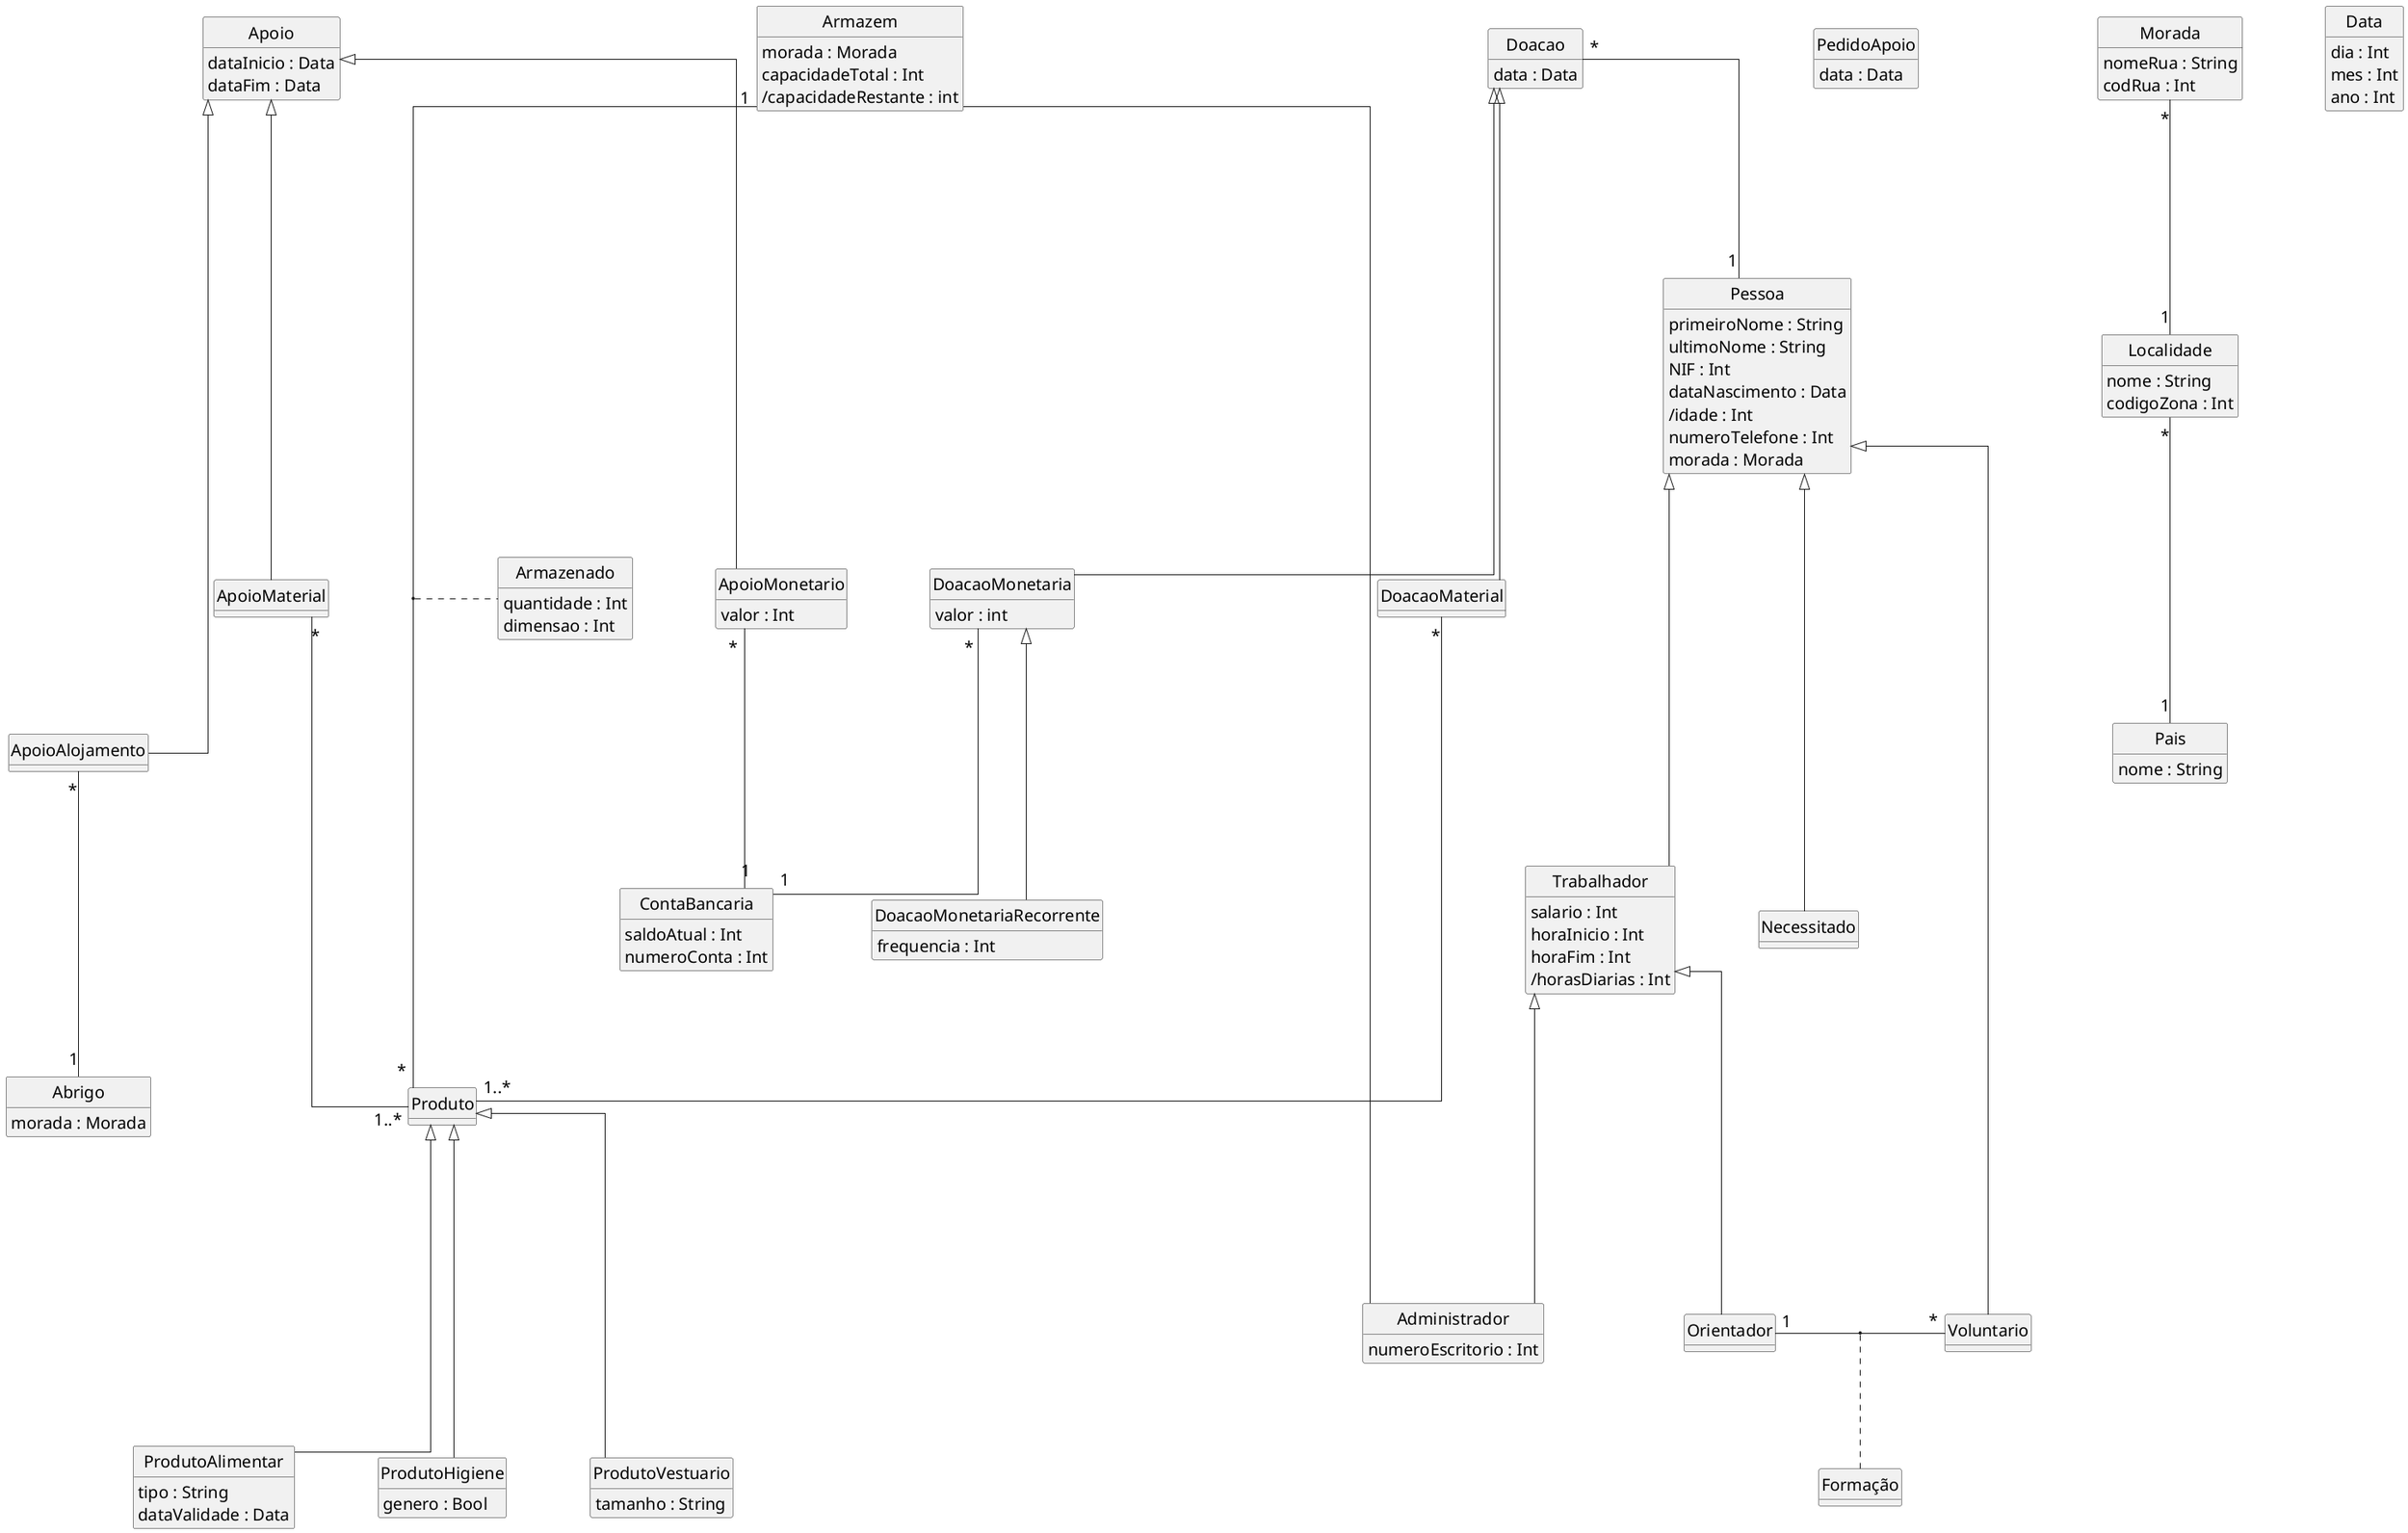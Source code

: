 @startuml
skinparam linetype ortho
skinparam monochrome true
hide circle
skinparam Shadowing False
skinparam nodesep 100
skinparam ranksep 100
skinparam DefaultFontSize 20
hide empty methods

class Pessoa {
    primeiroNome : String
    ultimoNome : String
    NIF : Int
    dataNascimento : Data
    /idade : Int
    numeroTelefone : Int
    morada : Morada
}

class Trabalhador {
    salario : Int
    horaInicio : Int
    horaFim : Int
    /horasDiarias : Int
}

class Administrador {
    numeroEscritorio : Int
}

class Orientador {}

class Necessitado {}

class Apoio {
    dataInicio : Data
    dataFim : Data
}

class ApoioMonetario {
    valor : Int
}

class ApoioMaterial {}

class ApoioAlojamento {}

class Doacao {
    data : Data
}

class DoacaoMaterial {}

class DoacaoMonetaria {
    valor : int
}

class Produto {}

class ProdutoAlimentar {
    tipo : String
    dataValidade : Data
}

class ProdutoHigiene {
    genero : Bool
}

class ProdutoVestuario {
    tamanho : String
}

class Armazem {
    morada : Morada
    capacidadeTotal : Int
    /capacidadeRestante : int
}

class Abrigo {
    morada : Morada
}

class DoacaoMonetariaRecorrente {
    frequencia : Int
}

class ContaBancaria {
    saldoAtual : Int
    numeroConta : Int
}

class Armazenado {
    quantidade : Int
    dimensao : Int
}

class PedidoApoio {
    data : Data
}

class Morada {
    nomeRua : String
    codRua : Int
}

class Localidade {
    nome : String
    codigoZona : Int
}

class Pais {
    nome : String
}

class Data {
    dia : Int
    mes : Int
    ano : Int
}

'Diferentes pessoas'
Pessoa <|---- Trabalhador
Pessoa <|--- Voluntario
Pessoa <|---- Necessitado

'Diferentes trabalhadores'
Trabalhador <|---- Administrador
Trabalhador <|---- Orientador

'Diferentes doações'
Doacao <|---- DoacaoMaterial
Doacao <|---- DoacaoMonetaria

'Diferentes apoios'
Apoio <|---- ApoioMonetario
Apoio <|---- ApoioMaterial
Apoio <|----- ApoioAlojamento

'Diferentes produtos'
Produto <|---- ProdutoAlimentar
Produto <|---- ProdutoHigiene
Produto <|---- ProdutoVestuario

'Diferentes funções'
Orientador "1" - "*" Voluntario
(Orientador, Voluntario) ... Formação

'Doar'
Doacao "*" --- "1" Pessoa
DoacaoMaterial "*" ---- "1..*" Produto
DoacaoMonetaria <|--- DoacaoMonetariaRecorrente

'Receber'
ApoioMaterial "*" ---- "1..*" Produto

'Alojamento'
ApoioAlojamento "*" --- "1" Abrigo

'Movimentos de conta'
DoacaoMonetaria "*" --- "1" ContaBancaria
ApoioMonetario "*" --- "1" ContaBancaria

'Armazem'
Armazem "1" ---- "*" Produto
(Armazem,Produto) .... Armazenado
Armazem --- Administrador

'Geografico'
Morada "*" --- "1" Localidade
Localidade "*" --- "1" Pais


/'
Dúvidas:
    1. Pedidos de apoio, como representar?
    2. Beneficiários de apoio, como representar?
    3. Doação/Apoio monetário: atributo vs associação?
    4. Doação recorrente? Como definir frequência?  
'/

/'
Ideias:
    1. Apoios de saúde/psicológicos?
'/

'Apoio --- Necessitado'
/'PedidoApoio --- Necessitado
PedidoApoio --- Administrador
class ApoioSaude {}
class ApoioPsicologico {}
class Medico {}
class Psicologo {}
Apoio <|-- ApoioSaude
ApoioSaude <|-- ApoioPsicologico
Trabalhador <|-- Medico
Medico <|-- Psicologo
Psicologo "1" - "*" ApoioPsicologico'/
@enduml